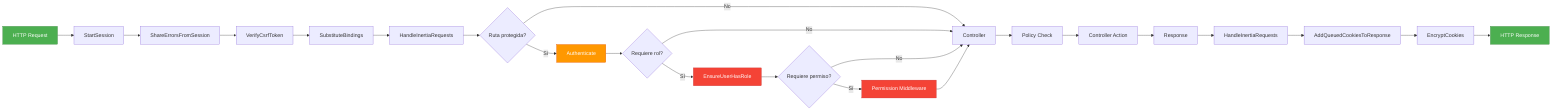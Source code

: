 ﻿graph LR
    Request[HTTP Request] --> M1[StartSession]
    M1 --> M2[ShareErrorsFromSession]
    M2 --> M3[VerifyCsrfToken]
    M3 --> M4[SubstituteBindings]
    M4 --> M5[HandleInertiaRequests]
    
    M5 --> Auth{Ruta protegida?}
    Auth -->|No| Controller
    Auth -->|Sí| M6[Authenticate]
    
    M6 --> Role{Requiere rol?}
    Role -->|No| Controller
    Role -->|Sí| M7[EnsureUserHasRole]
    
    M7 --> Permission{Requiere permiso?}
    Permission -->|No| Controller
    Permission -->|Sí| M8[Permission Middleware]
    
    M8 --> Controller[Controller]
    Controller --> Policy[Policy Check]
    Policy --> Action[Controller Action]
    Action --> Response[Response]
    
    Response --> M9[HandleInertiaRequests]
    M9 --> M10[AddQueuedCookiesToResponse]
    M10 --> M11[EncryptCookies]
    M11 --> Output[HTTP Response]
    
    style Request fill:#4caf50,stroke:#2e7d32,color:#fff
    style Output fill:#4caf50,stroke:#2e7d32,color:#fff
    style M6 fill:#ff9800,stroke:#e65100,color:#fff
    style M7 fill:#f44336,stroke:#c62828,color:#fff
    style M8 fill:#f44336,stroke:#c62828,color:#fff